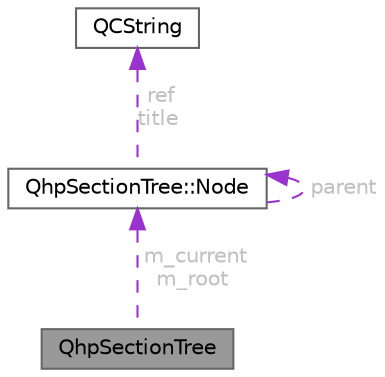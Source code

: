 digraph "QhpSectionTree"
{
 // INTERACTIVE_SVG=YES
 // LATEX_PDF_SIZE
  bgcolor="transparent";
  edge [fontname=Helvetica,fontsize=10,labelfontname=Helvetica,labelfontsize=10];
  node [fontname=Helvetica,fontsize=10,shape=box,height=0.2,width=0.4];
  Node1 [label="QhpSectionTree",height=0.2,width=0.4,color="gray40", fillcolor="grey60", style="filled", fontcolor="black",tooltip=" "];
  Node2 -> Node1 [dir="back",color="darkorchid3",style="dashed",tooltip=" ",label=" m_current\nm_root",fontcolor="grey" ];
  Node2 [label="QhpSectionTree::Node",height=0.2,width=0.4,color="gray40", fillcolor="white", style="filled",URL="$dd/d74/struct_qhp_section_tree_1_1_node.html",tooltip=" "];
  Node2 -> Node2 [dir="back",color="darkorchid3",style="dashed",tooltip=" ",label=" parent",fontcolor="grey" ];
  Node3 -> Node2 [dir="back",color="darkorchid3",style="dashed",tooltip=" ",label=" ref\ntitle",fontcolor="grey" ];
  Node3 [label="QCString",height=0.2,width=0.4,color="gray40", fillcolor="white", style="filled",URL="$d9/d45/class_q_c_string.html",tooltip="This is an alternative implementation of QCString."];
}
